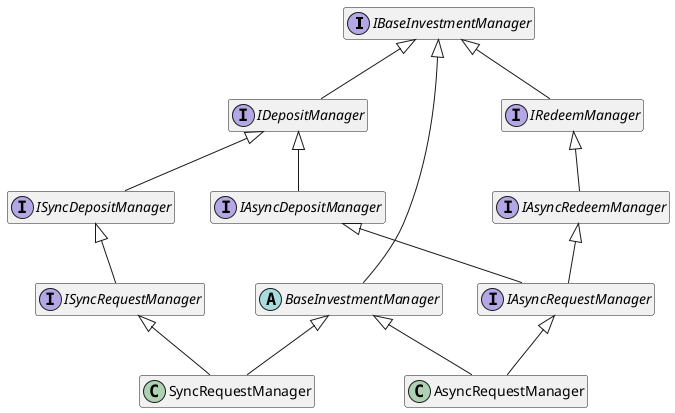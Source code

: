 @startuml
hide empty members

interface IBaseInvestmentManager

interface IDepositManager
interface IRedeemManager

interface IAsyncDepositManager
interface ISyncDepositManager
interface IAsyncRedeemManager

interface IAsyncRequestManager
interface ISyncRequestManager

IDepositManager -up-|> IBaseInvestmentManager
IRedeemManager -up-|> IBaseInvestmentManager

IAsyncDepositManager -up-|> IDepositManager
ISyncDepositManager -up-|> IDepositManager
IAsyncRedeemManager -up-|> IRedeemManager

IAsyncRequestManager -up-|> IAsyncDepositManager
IAsyncRequestManager -up-|> IAsyncRedeemManager

ISyncRequestManager -up-|> ISyncDepositManager

abstract BaseInvestmentManager
class AsyncRequestManager
class SyncRequestManager

AsyncRequestManager -up-|> BaseInvestmentManager
SyncRequestManager -up-|> BaseInvestmentManager

BaseInvestmentManager -up-|> IBaseInvestmentManager
AsyncRequestManager -up-|> IAsyncRequestManager
SyncRequestManager -up-|> ISyncRequestManager

@enduml
